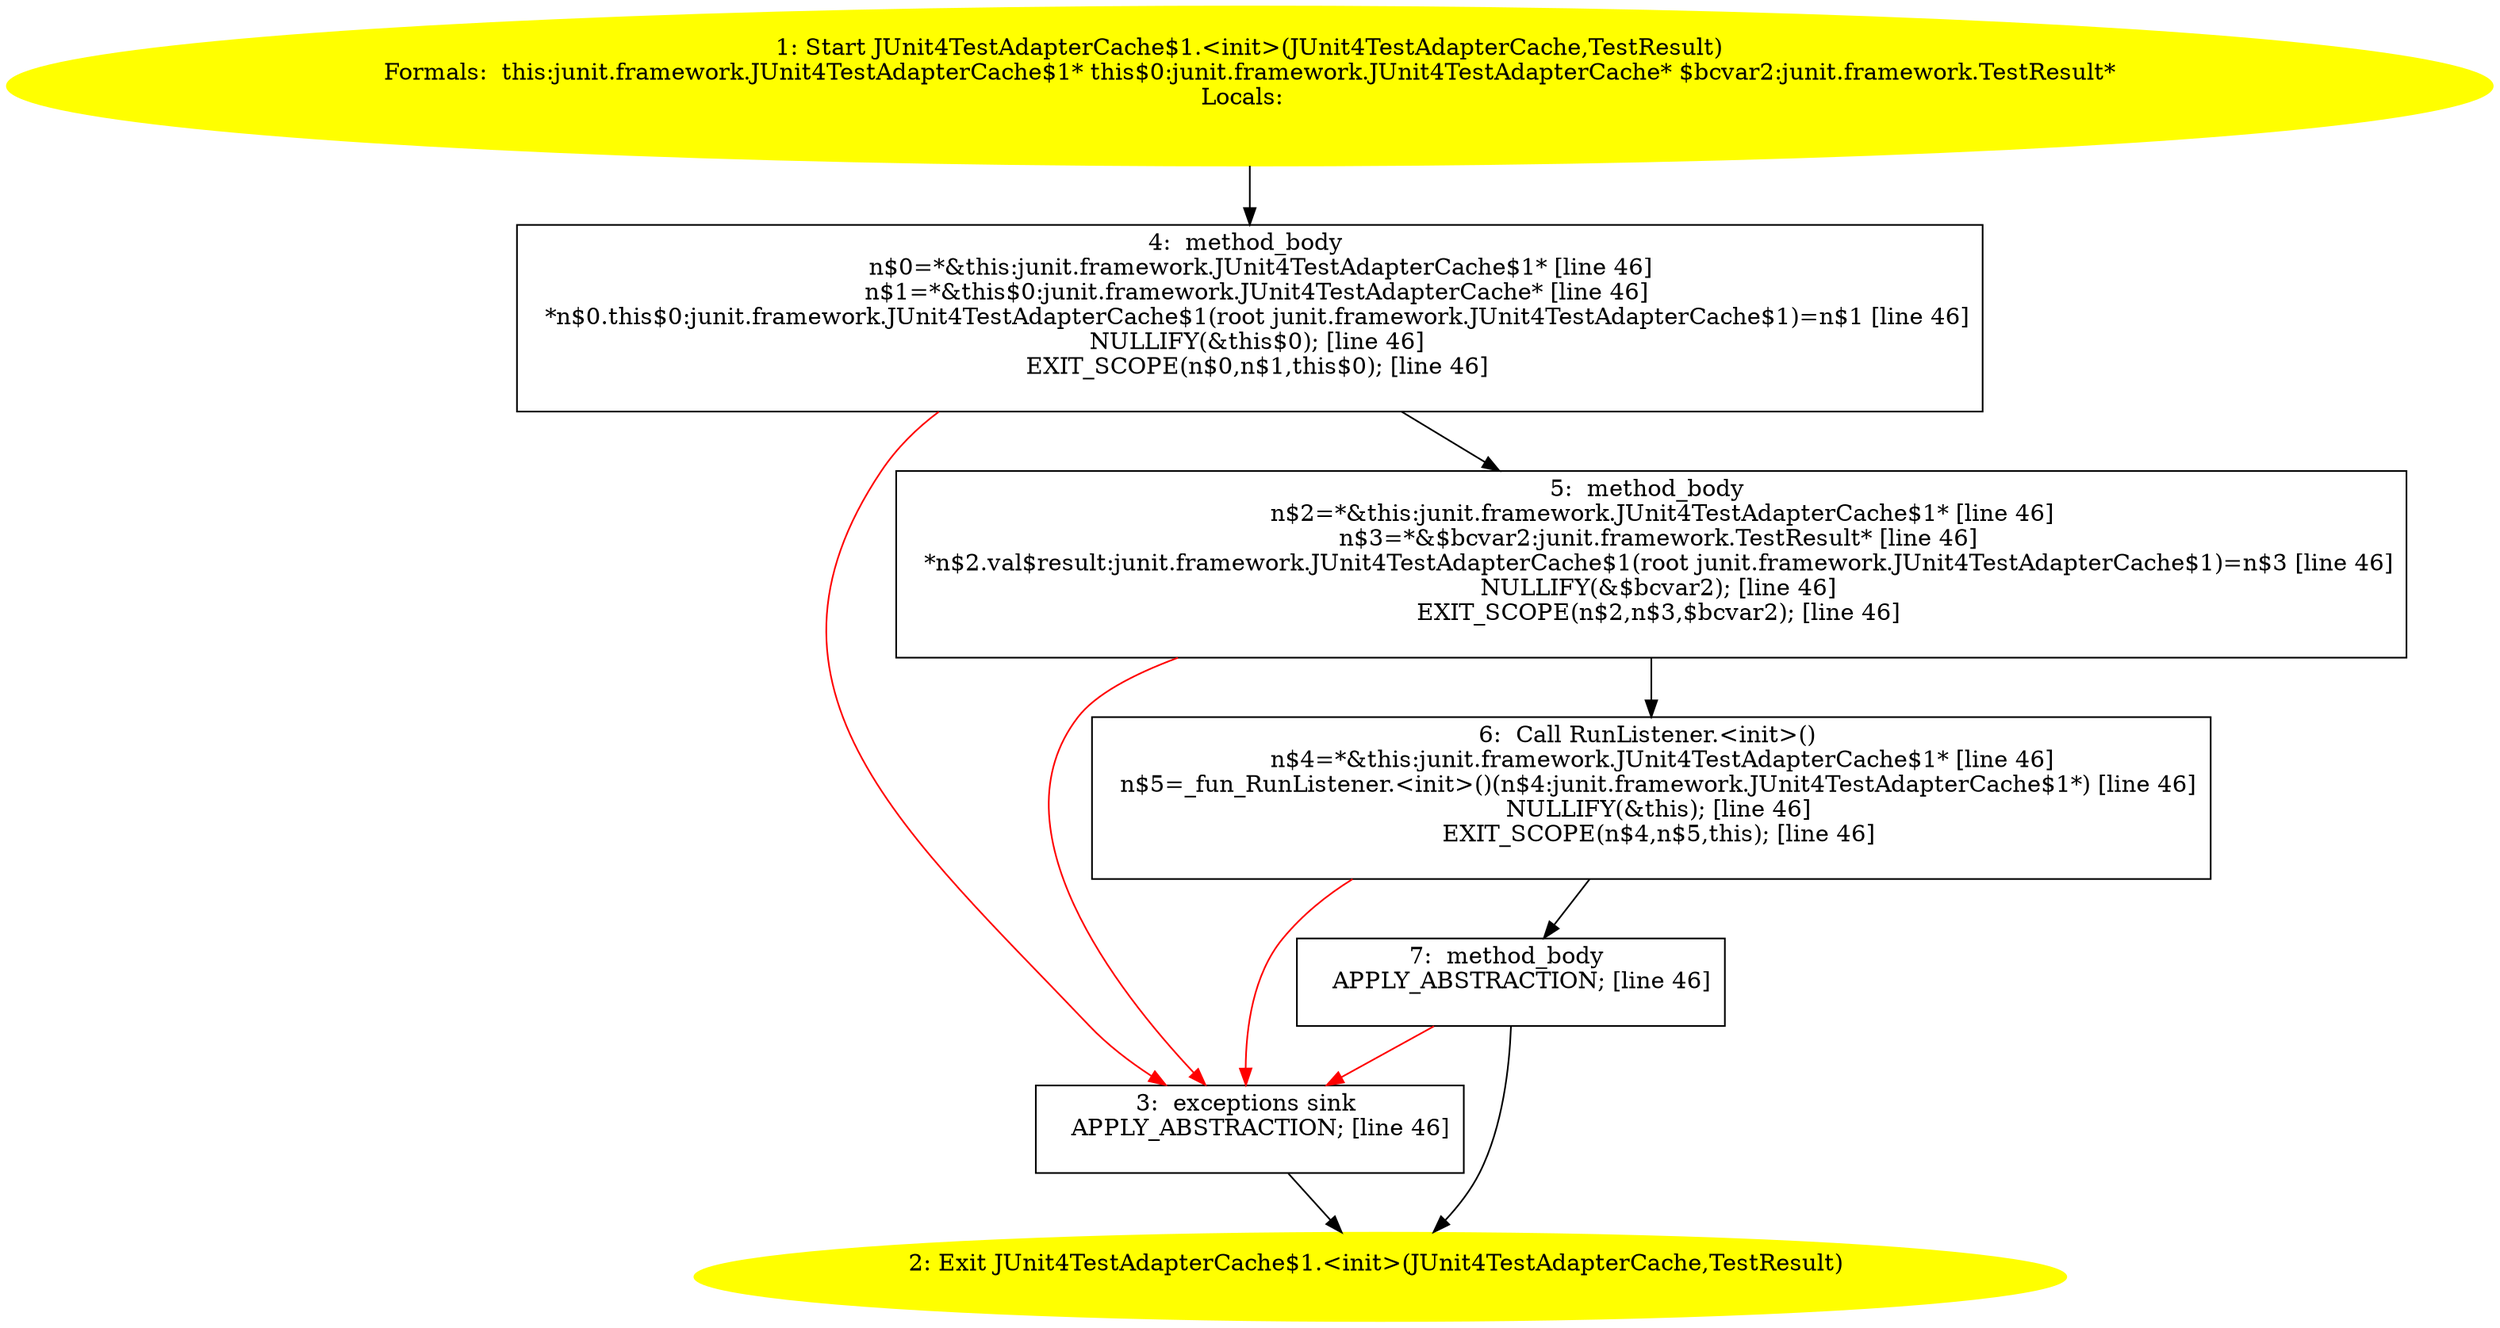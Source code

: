 /* @generated */
digraph cfg {
"junit.framework.JUnit4TestAdapterCache$1.<init>(junit.framework.JUnit4TestAdapterCache,junit.framewo.ba1d5f219f556eb6c4784a62fe7a0084_1" [label="1: Start JUnit4TestAdapterCache$1.<init>(JUnit4TestAdapterCache,TestResult)\nFormals:  this:junit.framework.JUnit4TestAdapterCache$1* this$0:junit.framework.JUnit4TestAdapterCache* $bcvar2:junit.framework.TestResult*\nLocals:  \n  " color=yellow style=filled]
	

	 "junit.framework.JUnit4TestAdapterCache$1.<init>(junit.framework.JUnit4TestAdapterCache,junit.framewo.ba1d5f219f556eb6c4784a62fe7a0084_1" -> "junit.framework.JUnit4TestAdapterCache$1.<init>(junit.framework.JUnit4TestAdapterCache,junit.framewo.ba1d5f219f556eb6c4784a62fe7a0084_4" ;
"junit.framework.JUnit4TestAdapterCache$1.<init>(junit.framework.JUnit4TestAdapterCache,junit.framewo.ba1d5f219f556eb6c4784a62fe7a0084_2" [label="2: Exit JUnit4TestAdapterCache$1.<init>(JUnit4TestAdapterCache,TestResult) \n  " color=yellow style=filled]
	

"junit.framework.JUnit4TestAdapterCache$1.<init>(junit.framework.JUnit4TestAdapterCache,junit.framewo.ba1d5f219f556eb6c4784a62fe7a0084_3" [label="3:  exceptions sink \n   APPLY_ABSTRACTION; [line 46]\n " shape="box"]
	

	 "junit.framework.JUnit4TestAdapterCache$1.<init>(junit.framework.JUnit4TestAdapterCache,junit.framewo.ba1d5f219f556eb6c4784a62fe7a0084_3" -> "junit.framework.JUnit4TestAdapterCache$1.<init>(junit.framework.JUnit4TestAdapterCache,junit.framewo.ba1d5f219f556eb6c4784a62fe7a0084_2" ;
"junit.framework.JUnit4TestAdapterCache$1.<init>(junit.framework.JUnit4TestAdapterCache,junit.framewo.ba1d5f219f556eb6c4784a62fe7a0084_4" [label="4:  method_body \n   n$0=*&this:junit.framework.JUnit4TestAdapterCache$1* [line 46]\n  n$1=*&this$0:junit.framework.JUnit4TestAdapterCache* [line 46]\n  *n$0.this$0:junit.framework.JUnit4TestAdapterCache$1(root junit.framework.JUnit4TestAdapterCache$1)=n$1 [line 46]\n  NULLIFY(&this$0); [line 46]\n  EXIT_SCOPE(n$0,n$1,this$0); [line 46]\n " shape="box"]
	

	 "junit.framework.JUnit4TestAdapterCache$1.<init>(junit.framework.JUnit4TestAdapterCache,junit.framewo.ba1d5f219f556eb6c4784a62fe7a0084_4" -> "junit.framework.JUnit4TestAdapterCache$1.<init>(junit.framework.JUnit4TestAdapterCache,junit.framewo.ba1d5f219f556eb6c4784a62fe7a0084_5" ;
	 "junit.framework.JUnit4TestAdapterCache$1.<init>(junit.framework.JUnit4TestAdapterCache,junit.framewo.ba1d5f219f556eb6c4784a62fe7a0084_4" -> "junit.framework.JUnit4TestAdapterCache$1.<init>(junit.framework.JUnit4TestAdapterCache,junit.framewo.ba1d5f219f556eb6c4784a62fe7a0084_3" [color="red" ];
"junit.framework.JUnit4TestAdapterCache$1.<init>(junit.framework.JUnit4TestAdapterCache,junit.framewo.ba1d5f219f556eb6c4784a62fe7a0084_5" [label="5:  method_body \n   n$2=*&this:junit.framework.JUnit4TestAdapterCache$1* [line 46]\n  n$3=*&$bcvar2:junit.framework.TestResult* [line 46]\n  *n$2.val$result:junit.framework.JUnit4TestAdapterCache$1(root junit.framework.JUnit4TestAdapterCache$1)=n$3 [line 46]\n  NULLIFY(&$bcvar2); [line 46]\n  EXIT_SCOPE(n$2,n$3,$bcvar2); [line 46]\n " shape="box"]
	

	 "junit.framework.JUnit4TestAdapterCache$1.<init>(junit.framework.JUnit4TestAdapterCache,junit.framewo.ba1d5f219f556eb6c4784a62fe7a0084_5" -> "junit.framework.JUnit4TestAdapterCache$1.<init>(junit.framework.JUnit4TestAdapterCache,junit.framewo.ba1d5f219f556eb6c4784a62fe7a0084_6" ;
	 "junit.framework.JUnit4TestAdapterCache$1.<init>(junit.framework.JUnit4TestAdapterCache,junit.framewo.ba1d5f219f556eb6c4784a62fe7a0084_5" -> "junit.framework.JUnit4TestAdapterCache$1.<init>(junit.framework.JUnit4TestAdapterCache,junit.framewo.ba1d5f219f556eb6c4784a62fe7a0084_3" [color="red" ];
"junit.framework.JUnit4TestAdapterCache$1.<init>(junit.framework.JUnit4TestAdapterCache,junit.framewo.ba1d5f219f556eb6c4784a62fe7a0084_6" [label="6:  Call RunListener.<init>() \n   n$4=*&this:junit.framework.JUnit4TestAdapterCache$1* [line 46]\n  n$5=_fun_RunListener.<init>()(n$4:junit.framework.JUnit4TestAdapterCache$1*) [line 46]\n  NULLIFY(&this); [line 46]\n  EXIT_SCOPE(n$4,n$5,this); [line 46]\n " shape="box"]
	

	 "junit.framework.JUnit4TestAdapterCache$1.<init>(junit.framework.JUnit4TestAdapterCache,junit.framewo.ba1d5f219f556eb6c4784a62fe7a0084_6" -> "junit.framework.JUnit4TestAdapterCache$1.<init>(junit.framework.JUnit4TestAdapterCache,junit.framewo.ba1d5f219f556eb6c4784a62fe7a0084_7" ;
	 "junit.framework.JUnit4TestAdapterCache$1.<init>(junit.framework.JUnit4TestAdapterCache,junit.framewo.ba1d5f219f556eb6c4784a62fe7a0084_6" -> "junit.framework.JUnit4TestAdapterCache$1.<init>(junit.framework.JUnit4TestAdapterCache,junit.framewo.ba1d5f219f556eb6c4784a62fe7a0084_3" [color="red" ];
"junit.framework.JUnit4TestAdapterCache$1.<init>(junit.framework.JUnit4TestAdapterCache,junit.framewo.ba1d5f219f556eb6c4784a62fe7a0084_7" [label="7:  method_body \n   APPLY_ABSTRACTION; [line 46]\n " shape="box"]
	

	 "junit.framework.JUnit4TestAdapterCache$1.<init>(junit.framework.JUnit4TestAdapterCache,junit.framewo.ba1d5f219f556eb6c4784a62fe7a0084_7" -> "junit.framework.JUnit4TestAdapterCache$1.<init>(junit.framework.JUnit4TestAdapterCache,junit.framewo.ba1d5f219f556eb6c4784a62fe7a0084_2" ;
	 "junit.framework.JUnit4TestAdapterCache$1.<init>(junit.framework.JUnit4TestAdapterCache,junit.framewo.ba1d5f219f556eb6c4784a62fe7a0084_7" -> "junit.framework.JUnit4TestAdapterCache$1.<init>(junit.framework.JUnit4TestAdapterCache,junit.framewo.ba1d5f219f556eb6c4784a62fe7a0084_3" [color="red" ];
}
